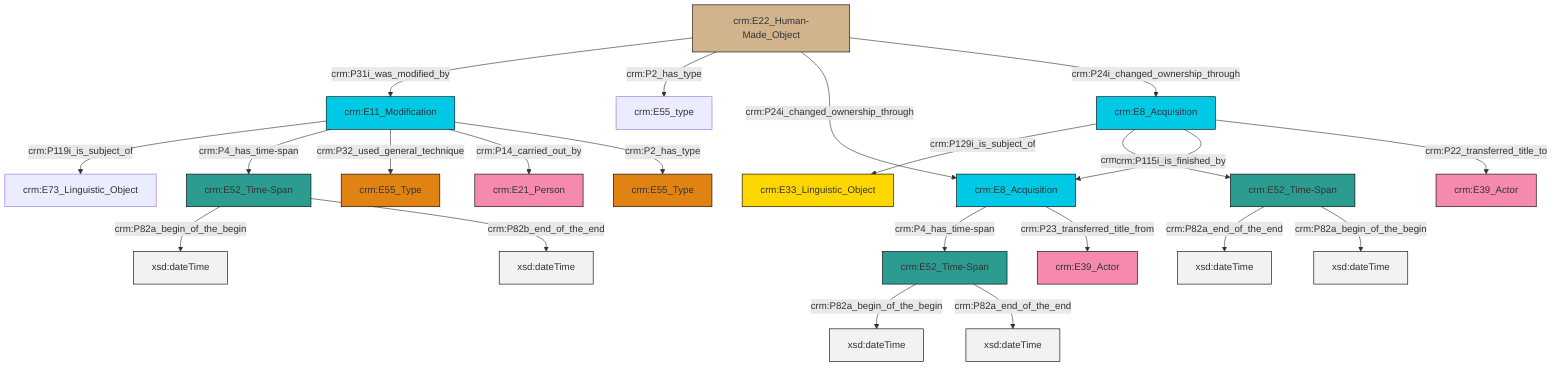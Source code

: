 graph TD
classDef Literal fill:#f2f2f2,stroke:#000000;
classDef CRM_Entity fill:#FFFFFF,stroke:#000000;
classDef Temporal_Entity fill:#00C9E6, stroke:#000000;
classDef Type fill:#E18312, stroke:#000000;
classDef Time-Span fill:#2C9C91, stroke:#000000;
classDef Appellation fill:#FFEB7F, stroke:#000000;
classDef Place fill:#008836, stroke:#000000;
classDef Persistent_Item fill:#B266B2, stroke:#000000;
classDef Conceptual_Object fill:#FFD700, stroke:#000000;
classDef Physical_Thing fill:#D2B48C, stroke:#000000;
classDef Actor fill:#f58aad, stroke:#000000;
classDef PC_Classes fill:#4ce600, stroke:#000000;
classDef Multi fill:#cccccc,stroke:#000000;

0["crm:E52_Time-Span"]:::Time-Span -->|crm:P82a_end_of_the_end| 1[xsd:dateTime]:::Literal
4["crm:E11_Modification"]:::Temporal_Entity -->|crm:P119i_is_subject_of| 5["crm:E73_Linguistic_Object"]:::Default
6["crm:E22_Human-Made_Object"]:::Physical_Thing -->|crm:P31i_was_modified_by| 4["crm:E11_Modification"]:::Temporal_Entity
0["crm:E52_Time-Span"]:::Time-Span -->|crm:P82a_begin_of_the_begin| 12[xsd:dateTime]:::Literal
6["crm:E22_Human-Made_Object"]:::Physical_Thing -->|crm:P2_has_type| 15["crm:E55_type"]:::Default
4["crm:E11_Modification"]:::Temporal_Entity -->|crm:P4_has_time-span| 16["crm:E52_Time-Span"]:::Time-Span
16["crm:E52_Time-Span"]:::Time-Span -->|crm:P82a_begin_of_the_begin| 17[xsd:dateTime]:::Literal
4["crm:E11_Modification"]:::Temporal_Entity -->|crm:P32_used_general_technique| 2["crm:E55_Type"]:::Type
4["crm:E11_Modification"]:::Temporal_Entity -->|crm:P14_carried_out_by| 10["crm:E21_Person"]:::Actor
4["crm:E11_Modification"]:::Temporal_Entity -->|crm:P2_has_type| 22["crm:E55_Type"]:::Type
6["crm:E22_Human-Made_Object"]:::Physical_Thing -->|crm:P24i_changed_ownership_through| 7["crm:E8_Acquisition"]:::Temporal_Entity
7["crm:E8_Acquisition"]:::Temporal_Entity -->|crm:P4_has_time-span| 13["crm:E52_Time-Span"]:::Time-Span
6["crm:E22_Human-Made_Object"]:::Physical_Thing -->|crm:P24i_changed_ownership_through| 23["crm:E8_Acquisition"]:::Temporal_Entity
7["crm:E8_Acquisition"]:::Temporal_Entity -->|crm:P23_transferred_title_from| 18["crm:E39_Actor"]:::Actor
13["crm:E52_Time-Span"]:::Time-Span -->|crm:P82a_begin_of_the_begin| 24[xsd:dateTime]:::Literal
23["crm:E8_Acquisition"]:::Temporal_Entity -->|crm:P129i_is_subject_of| 25["crm:E33_Linguistic_Object"]:::Conceptual_Object
23["crm:E8_Acquisition"]:::Temporal_Entity -->|crm:P4_has_time-span| 0["crm:E52_Time-Span"]:::Time-Span
23["crm:E8_Acquisition"]:::Temporal_Entity -->|crm:P115i_is_finished_by| 7["crm:E8_Acquisition"]:::Temporal_Entity
13["crm:E52_Time-Span"]:::Time-Span -->|crm:P82a_end_of_the_end| 29[xsd:dateTime]:::Literal
16["crm:E52_Time-Span"]:::Time-Span -->|crm:P82b_end_of_the_end| 32[xsd:dateTime]:::Literal
23["crm:E8_Acquisition"]:::Temporal_Entity -->|crm:P22_transferred_title_to| 30["crm:E39_Actor"]:::Actor